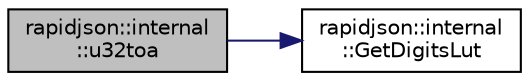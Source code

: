 digraph "rapidjson::internal::u32toa"
{
 // INTERACTIVE_SVG=YES
 // LATEX_PDF_SIZE
  edge [fontname="Helvetica",fontsize="10",labelfontname="Helvetica",labelfontsize="10"];
  node [fontname="Helvetica",fontsize="10",shape=record];
  rankdir="LR";
  Node203 [label="rapidjson::internal\l::u32toa",height=0.2,width=0.4,color="black", fillcolor="grey75", style="filled", fontcolor="black",tooltip=" "];
  Node203 -> Node204 [color="midnightblue",fontsize="10",style="solid",fontname="Helvetica"];
  Node204 [label="rapidjson::internal\l::GetDigitsLut",height=0.2,width=0.4,color="black", fillcolor="white", style="filled",URL="$namespacerapidjson_1_1internal.html#a2220f7bb22e11be3bc6f20291659c545",tooltip=" "];
}
